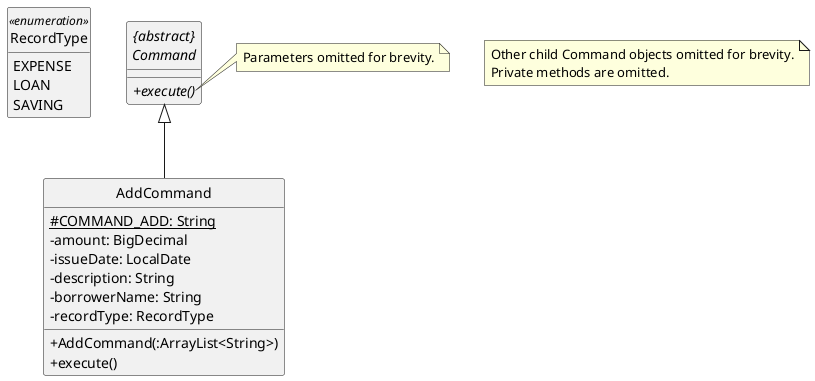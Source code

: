 @startuml
skinparam classAttributeIconSize 0
hide circle

abstract class "{abstract}\nCommand" as Command {
    {abstract} +execute()
}

enum RecordType <<enumeration>> {
    EXPENSE
    LOAN
    SAVING
}

class AddCommand {
    {static} #COMMAND_ADD: String
    -amount: BigDecimal
    -issueDate: LocalDate
    -description: String
    -borrowerName: String
    -recordType: RecordType
    +AddCommand(:ArrayList<String>)
    +execute()
}

note right of Command::execute
    Parameters omitted for brevity.
end note

Command <|-- AddCommand

hide RecordType empty members
Command -left[hidden] RecordType

note "Other child Command objects omitted for brevity.\nPrivate methods are omitted." as N1

@enduml
